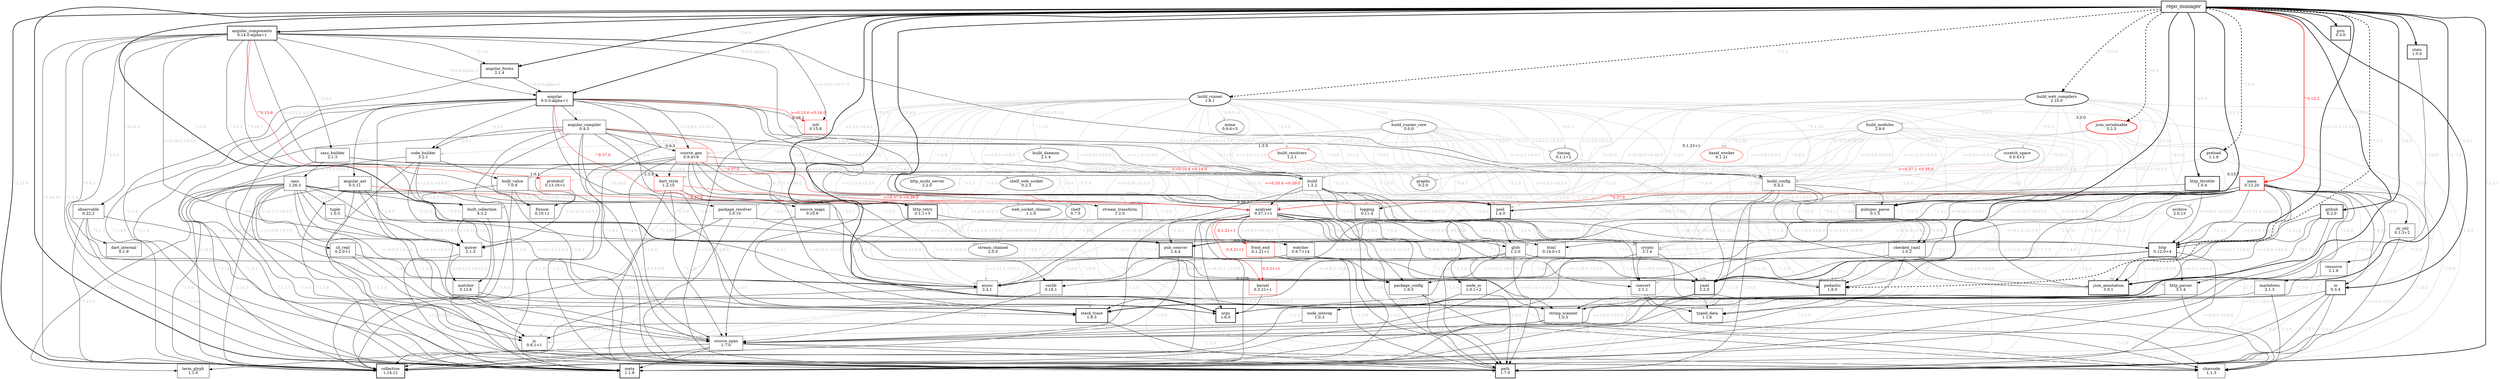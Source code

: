 digraph pubviz {
  graph [nodesep="0.2"];
  edge [fontcolor=gray];

  analyzer [label="analyzer
0.37.1+1", shape=box, margin="0.25,0.15", color=red, xlabel="0.39.7"];
  analyzer -> args [label=">=0.12.1 <2.0.0"];
  analyzer -> charcode [label="^1.1.0"];
  analyzer -> collection [label="^1.10.1"];
  analyzer -> convert [label="^2.0.0"];
  analyzer -> crypto [label=">=1.1.1 <3.0.0"];
  analyzer -> front_end [label="0.1.21+1", fontcolor=red, color=red];
  analyzer -> glob [label="^1.0.3"];
  analyzer -> html [label=">=0.13.4+1 <0.15.0"];
  analyzer -> kernel [label="0.3.21+1", fontcolor=red, color=red];
  analyzer -> meta [label="^1.0.2"];
  analyzer -> package_config [label=">=0.1.5 <2.0.0"];
  analyzer -> path [label=">=0.9.0 <2.0.0"];
  analyzer -> pub_semver [label="^1.4.2"];
  analyzer -> source_span [label="^1.2.0"];
  analyzer -> watcher [label=">=0.9.6 <0.10.0"];
  analyzer -> yaml [label="^2.1.2"];

  angular [label="angular
6.0.0-alpha+1", shape=box, margin="0.25,0.15", style=bold];
  angular -> analyzer [label="^0.37.0", fontcolor=red, color=red];
  angular -> angular_ast [label="0.5.11"];
  angular -> angular_compiler [label="0.4.5"];
  angular -> build [label=">=1.1.0 <2.0.0"];
  angular -> build_config [label=">=0.2.6 <2.0.0"];
  angular -> code_builder [label="^3.0.1"];
  angular -> collection [label="^1.14.5"];
  angular -> csslib [label="^0.16.0"];
  angular -> intl [label=">=0.13.0 <0.16.0", fontcolor=red, color=red];
  angular -> js [label="^0.6.0"];
  angular -> logging [label=">=0.9.0 <0.12.0"];
  angular -> meta [label="^1.1.4"];
  angular -> path [label="^1.6.1"];
  angular -> source_gen [label=">=0.9.1 <0.10.0"];
  angular -> source_span [label="^1.4.0"];
  angular -> stack_trace [label="^1.9.1"];

  angular_ast [label="angular_ast
0.5.11", shape=box, margin="0.25,0.15"];
  angular_ast -> analyzer [label="^0.37.0", fontcolor=red, color=red];
  angular_ast -> charcode [label="^1.1.0"];
  angular_ast -> collection [label="^1.14.5"];
  angular_ast -> meta [label="^1.1.4"];
  angular_ast -> source_span [label="^1.4.0"];
  angular_ast -> string_scanner [label="^1.0.1"];

  angular_compiler [label="angular_compiler
0.4.5", shape=box, margin="0.25,0.15"];
  angular_compiler -> analyzer [label="^0.37.0", fontcolor=red, color=red];
  angular_compiler -> args [label="^1.3.0"];
  angular_compiler -> build [label=">=1.1.0 <2.0.0"];
  angular_compiler -> code_builder [label="^3.0.1"];
  angular_compiler -> collection [label="^1.14.5"];
  angular_compiler -> dart_style [label="^1.0.9"];
  angular_compiler -> logging [label=">=0.9.0 <0.12.0"];
  angular_compiler -> meta [label="^1.1.4"];
  angular_compiler -> path [label="^1.6.1"];
  angular_compiler -> source_gen [label=">=0.9.1 <0.10.0"];
  angular_compiler -> source_span [label="^1.4.0"];
  angular_compiler -> stack_trace [label="^1.9.1"];

  angular_components [label="angular_components
0.14.0-alpha+1", shape=box, margin="0.25,0.15", style=bold];
  angular_components -> angular [label="^6.0.0-alpha+1"];
  angular_components -> angular_forms [label="^2.1.0"];
  angular_components -> async [label="^2.1.0"];
  angular_components -> build [label=">=0.11.1 <2.0.0"];
  angular_components -> build_config [label=">=0.2.6 <0.5.0"];
  angular_components -> built_collection [label="^4.0.0"];
  angular_components -> collection [label="^1.14.10"];
  angular_components -> fixnum [label="^0.10.7"];
  angular_components -> intl [label=">=0.14.0 <0.17.0"];
  angular_components -> js [label="^0.6.1"];
  angular_components -> logging [label="^0.11.2"];
  angular_components -> meta [label="^1.0.4"];
  angular_components -> observable [label="^0.22.2"];
  angular_components -> protobuf [label="^0.13.6", fontcolor=red, color=red];
  angular_components -> quiver [label=">=0.24.0 <3.0.0"];
  angular_components -> sass_builder [label="^2.0.2"];

  angular_forms [label="angular_forms
2.1.4", shape=box, margin="0.25,0.15", style=bold];
  angular_forms -> angular [label="^6.0.0-alpha+1"];
  angular_forms -> meta [label="^1.1.4"];

  archive [label="archive
2.0.13"];
  archive -> args [label=">=1.4.0 <2.0.0", color=gray];
  archive -> crypto [label=">=2.0.0 <3.0.0", color=gray];
  archive -> path [label=">=1.5.1 <2.0.0", color=gray];

  args [label="args
1.6.0", shape=box, margin="0.25,0.15", style=bold];

  async [label="async
2.4.1", shape=box, margin="0.25,0.15"];
  async -> collection [label="^1.5.0"];

  bazel_worker [label="bazel_worker
0.1.21", color=red, xlabel="0.1.23+1"];
  bazel_worker -> async [label=">1.9.0 <3.0.0", color=gray];
  bazel_worker -> protobuf [label=">=0.10.4 <0.14.0", color=pink, fontcolor=red];

  build [label="build
1.2.2", shape=box, margin="0.25,0.15"];
  build -> analyzer [label=">=0.35.0 <0.40.0"];
  build -> async [label=">=1.13.3 <3.0.0"];
  build -> convert [label="^2.0.0"];
  build -> crypto [label=">=0.9.2 <3.0.0"];
  build -> glob [label="^1.1.0"];
  build -> logging [label="^0.11.2"];
  build -> meta [label="^1.1.0"];
  build -> path [label="^1.1.0"];

  build_config [label="build_config
0.4.2", shape=box, margin="0.25,0.15"];
  build_config -> checked_yaml [label="^1.0.0"];
  build_config -> json_annotation [label=">=1.0.0 <4.0.0"];
  build_config -> meta [label="^1.1.0"];
  build_config -> path [label="^1.4.0"];
  build_config -> pubspec_parse [label="^0.1.5"];
  build_config -> yaml [label="^2.1.11"];

  build_daemon [label="build_daemon
2.1.4"];
  build_daemon -> built_collection [label="^4.1.0", color=gray];
  build_daemon -> built_value [label="^7.0.0", color=gray];
  build_daemon -> http_multi_server [label="^2.0.0", color=gray];
  build_daemon -> logging [label="^0.11.0", color=gray];
  build_daemon -> path [label="^1.6.2", color=gray];
  build_daemon -> pedantic [label="^1.0.0", color=gray];
  build_daemon -> pool [label="^1.3.6", color=gray];
  build_daemon -> shelf [label="^0.7.4", color=gray];
  build_daemon -> shelf_web_socket [label="^0.2.2+4", color=gray];
  build_daemon -> stream_transform [label=">=0.0.20 <2.0.0", color=gray];
  build_daemon -> watcher [label="^0.9.7", color=gray];
  build_daemon -> web_socket_channel [label="^1.0.9", color=gray];

  build_modules [label="build_modules
2.9.0"];
  build_modules -> analyzer [label=">0.35.0 <0.40.0", color=gray];
  build_modules -> async [label="^2.0.0", color=gray];
  build_modules -> bazel_worker [label="^0.1.20", color=gray];
  build_modules -> build [label=">=1.2.0 <2.0.0", color=gray];
  build_modules -> build_config [label=">=0.3.0 <0.5.0", color=gray];
  build_modules -> collection [label="^1.0.0", color=gray];
  build_modules -> crypto [label="^2.0.0", color=gray];
  build_modules -> glob [label="^1.0.0", color=gray];
  build_modules -> graphs [label="^0.2.0", color=gray];
  build_modules -> json_annotation [label=">=1.2.0 <4.0.0", color=gray];
  build_modules -> logging [label="^0.11.2", color=gray];
  build_modules -> meta [label="^1.1.0", color=gray];
  build_modules -> path [label="^1.4.2", color=gray];
  build_modules -> pedantic [label="^1.0.0", color=gray];
  build_modules -> scratch_space [label="^0.0.4", color=gray];

  build_resolvers [label="build_resolvers
1.2.1", color=red, xlabel="1.3.5"];
  build_resolvers -> analyzer [label=">=0.35.0 <0.39.0", color=pink, fontcolor=red];
  build_resolvers -> build [label=">=1.1.0 <1.3.0", color=gray];
  build_resolvers -> crypto [label="^2.0.0", color=gray];
  build_resolvers -> graphs [label="^0.2.0", color=gray];
  build_resolvers -> logging [label="^0.11.2", color=gray];
  build_resolvers -> package_resolver [label="^1.0.0", color=gray];
  build_resolvers -> path [label="^1.1.0", color=gray];
  build_resolvers -> yaml [label="^2.0.0", color=gray];

  build_runner [label="build_runner
1.8.1", style=bold];
  build_runner -> args [label=">=1.4.0 <2.0.0", color=gray];
  build_runner -> async [label=">=1.13.3 <3.0.0", color=gray];
  build_runner -> build [label=">=1.0.0 <1.3.0", color=gray];
  build_runner -> build_config [label=">=0.4.1 <0.4.3", color=gray];
  build_runner -> build_daemon [label="^2.1.0", color=gray];
  build_runner -> build_resolvers [label="^1.0.0", color=gray];
  build_runner -> build_runner_core [label="^5.0.0", color=gray];
  build_runner -> code_builder [label=">2.3.0 <4.0.0", color=gray];
  build_runner -> collection [label="^1.14.0", color=gray];
  build_runner -> crypto [label=">=0.9.2 <3.0.0", color=gray];
  build_runner -> dart_style [label="^1.0.0", color=gray];
  build_runner -> glob [label="^1.1.0", color=gray];
  build_runner -> graphs [label="^0.2.0", color=gray];
  build_runner -> http_multi_server [label="^2.1.0", color=gray];
  build_runner -> io [label="^0.3.0", color=gray];
  build_runner -> js [label="^0.6.1+1", color=gray];
  build_runner -> logging [label="^0.11.2", color=gray];
  build_runner -> meta [label="^1.1.0", color=gray];
  build_runner -> mime [label="^0.9.3+3", color=gray];
  build_runner -> path [label="^1.1.0", color=gray];
  build_runner -> pedantic [label="^1.0.0", color=gray];
  build_runner -> pool [label="^1.0.0", color=gray];
  build_runner -> pub_semver [label="^1.4.0", color=gray];
  build_runner -> pubspec_parse [label="^0.1.0", color=gray];
  build_runner -> shelf [label=">=0.6.5 <0.8.0", color=gray];
  build_runner -> shelf_web_socket [label="^0.2.2+4", color=gray];
  build_runner -> stack_trace [label="^1.9.0", color=gray];
  build_runner -> stream_transform [label=">=0.0.20 <2.0.0", color=gray];
  build_runner -> timing [label="^0.1.1", color=gray];
  build_runner -> watcher [label="^0.9.7", color=gray];
  build_runner -> web_socket_channel [label="^1.0.9", color=gray];
  build_runner -> yaml [label="^2.1.0", color=gray];

  build_runner_core [label="build_runner_core
5.0.0"];
  build_runner_core -> async [label=">=1.13.3 <3.0.0", color=gray];
  build_runner_core -> build [label=">=1.2.0 <1.3.0", color=gray];
  build_runner_core -> build_config [label=">=0.4.2 <0.4.3", color=gray];
  build_runner_core -> build_resolvers [label="^1.0.0", color=gray];
  build_runner_core -> collection [label="^1.14.0", color=gray];
  build_runner_core -> convert [label="^2.0.1", color=gray];
  build_runner_core -> crypto [label=">=0.9.2 <3.0.0", color=gray];
  build_runner_core -> glob [label="^1.1.0", color=gray];
  build_runner_core -> graphs [label="^0.2.0", color=gray];
  build_runner_core -> json_annotation [label=">=1.0.0 <4.0.0", color=gray];
  build_runner_core -> logging [label="^0.11.2", color=gray];
  build_runner_core -> meta [label="^1.1.0", color=gray];
  build_runner_core -> package_config [label="^1.9.0", color=gray];
  build_runner_core -> path [label="^1.1.0", color=gray];
  build_runner_core -> pedantic [label="^1.0.0", color=gray];
  build_runner_core -> pool [label="^1.0.0", color=gray];
  build_runner_core -> timing [label="^0.1.1", color=gray];
  build_runner_core -> watcher [label="^0.9.7", color=gray];
  build_runner_core -> yaml [label="^2.1.0", color=gray];

  build_web_compilers [label="build_web_compilers
2.10.0", style=bold];
  build_web_compilers -> analyzer [label=">=0.30.0 <0.40.0", color=gray];
  build_web_compilers -> archive [label="^2.0.0", color=gray];
  build_web_compilers -> bazel_worker [label="^0.1.18", color=gray];
  build_web_compilers -> build [label=">=1.2.0 <2.0.0", color=gray];
  build_web_compilers -> build_config [label=">=0.3.0 <0.5.0", color=gray];
  build_web_compilers -> build_modules [label="^2.9.0", color=gray];
  build_web_compilers -> collection [label="^1.0.0", color=gray];
  build_web_compilers -> glob [label="^1.1.0", color=gray];
  build_web_compilers -> js [label="^0.6.1", color=gray];
  build_web_compilers -> logging [label="^0.11.2", color=gray];
  build_web_compilers -> meta [label="^1.1.0", color=gray];
  build_web_compilers -> path [label="^1.4.2", color=gray];
  build_web_compilers -> pool [label="^1.3.0", color=gray];
  build_web_compilers -> scratch_space [label="^0.0.2", color=gray];
  build_web_compilers -> source_maps [label="^0.10.4", color=gray];
  build_web_compilers -> source_span [label="^1.4.0", color=gray];
  build_web_compilers -> stack_trace [label="^1.9.2", color=gray];

  built_collection [label="built_collection
4.3.2", shape=box, margin="0.25,0.15"];
  built_collection -> collection [label="^1.7.0"];
  built_collection -> quiver [label=">=0.21.0 <3.0.0"];

  built_value [label="built_value
7.0.9", shape=box, margin="0.25,0.15"];
  built_value -> built_collection [label=">=2.0.0 <5.0.0"];
  built_value -> collection [label="^1.0.0"];
  built_value -> fixnum [label="^0.10.0"];
  built_value -> quiver [label=">=0.21.0 <3.0.0"];

  charcode [label="charcode
1.1.3", shape=box, margin="0.25,0.15"];

  checked_yaml [label="checked_yaml
1.0.2", shape=box, margin="0.25,0.15"];
  checked_yaml -> json_annotation [label=">=2.2.0 <4.0.0"];
  checked_yaml -> source_span [label="^1.0.0"];
  checked_yaml -> yaml [label="^2.1.13"];

  cli_repl [label="cli_repl
0.2.0+1", shape=box, margin="0.25,0.15"];
  cli_repl -> async [label=">=1.13.3 <3.0.0"];
  cli_repl -> js [label="^0.6.1"];

  cli_util [label="cli_util
0.1.3+2", shape=box, margin="0.25,0.15"];
  cli_util -> path [label=">=1.0.0 <2.0.0"];

  code_builder [label="code_builder
3.2.1", shape=box, margin="0.25,0.15"];
  code_builder -> built_collection [label=">=3.0.0 <5.0.0"];
  code_builder -> built_value [label="^7.0.0"];
  code_builder -> collection [label="^1.14.0"];
  code_builder -> matcher [label="^0.12.0"];
  code_builder -> meta [label="^1.0.5"];

  collection [label="collection
1.14.12", shape=box, margin="0.25,0.15", style=bold];

  convert [label="convert
2.1.1", shape=box, margin="0.25,0.15"];
  convert -> charcode [label="^1.1.0"];
  convert -> typed_data [label="^1.1.0"];

  crypto [label="crypto
2.1.4", shape=box, margin="0.25,0.15"];
  crypto -> collection [label="^1.0.0"];
  crypto -> convert [label=">=1.0.0 <3.0.0"];
  crypto -> typed_data [label="^1.0.0"];

  csslib [label="csslib
0.16.1", shape=box, margin="0.25,0.15"];
  csslib -> source_span [label="^1.4.0"];

  dart_internal [label="dart_internal
0.1.9", shape=box, margin="0.25,0.15"];

  dart_style [label="dart_style
1.2.10", shape=box, margin="0.25,0.15", color=red, xlabel="1.3.4"];
  dart_style -> analyzer [label=">=0.37.0 <0.39.0", fontcolor=red, color=red];
  dart_style -> args [label=">=0.12.1 <2.0.0"];
  dart_style -> path [label="^1.0.0"];
  dart_style -> source_span [label="^1.4.0"];

  fixnum [label="fixnum
0.10.11", shape=box, margin="0.25,0.15"];

  front_end [label="front_end
0.1.21+1", shape=box, margin="0.25,0.15", color=red, xlabel="0.1.29"];
  front_end -> kernel [label="0.3.21+1", fontcolor=red, color=red];
  front_end -> package_config [label="^1.0.1"];
  front_end -> path [label="^1.3.9"];
  front_end -> yaml [label="^2.1.12"];

  github [label="github
6.2.0", shape=box, margin="0.25,0.15", style=bold];
  github -> http [label="^0.12.0"];
  github -> http_parser [label="^3.1.1"];
  github -> json_annotation [label=">=2.0.0 <4.0.0"];
  github -> meta [label="^1.1.0"];

  glob [label="glob
1.2.0", shape=box, margin="0.25,0.15"];
  glob -> async [label=">=1.2.0 <3.0.0"];
  glob -> collection [label="^1.1.0"];
  glob -> node_io [label="^1.0.0"];
  glob -> path [label="^1.3.0"];
  glob -> pedantic [label="^1.2.0"];
  glob -> string_scanner [label=">=0.1.0 <2.0.0"];

  graphs [label="graphs
0.2.0"];

  gviz [label="gviz
0.3.0", shape=box, margin="0.25,0.15", style=bold];

  html [label="html
0.14.0+3", shape=box, margin="0.25,0.15"];
  html -> csslib [label=">=0.13.2 <0.17.0"];
  html -> source_span [label=">=1.0.0 <2.0.0"];

  http [label="http
0.12.0+4", shape=box, margin="0.25,0.15", style=bold];
  http -> async [label=">=1.10.0 <3.0.0"];
  http -> http_parser [label=">=0.0.1 <4.0.0"];
  http -> path [label=">=0.9.0 <2.0.0"];
  http -> pedantic [label="^1.0.0"];

  http_multi_server [label="http_multi_server
2.2.0"];
  http_multi_server -> async [label=">=1.2.0 <3.0.0", color=gray];

  http_parser [label="http_parser
3.1.4", shape=box, margin="0.25,0.15"];
  http_parser -> charcode [label="^1.1.0"];
  http_parser -> collection [label=">=0.9.1 <2.0.0"];
  http_parser -> source_span [label="^1.0.0"];
  http_parser -> string_scanner [label=">=0.0.0 <2.0.0"];
  http_parser -> typed_data [label="^1.1.0"];

  http_retry [label="http_retry
0.1.1+3", shape=box, margin="0.25,0.15", style=bold];
  http_retry -> async [label="^2.0.7"];
  http_retry -> http [label=">=0.11.0 <0.13.0"];

  http_throttle [label="http_throttle
1.0.4", shape=box, margin="0.25,0.15", style=bold];
  http_throttle -> http [label=">=0.9.0 <0.13.0"];
  http_throttle -> pool [label=">=1.0.0 <2.0.0"];

  intl [label="intl
0.15.8", shape=box, margin="0.25,0.15", color=red, xlabel="0.16.1"];
  intl -> path [label=">=0.9.0 <2.0.0"];

  io [label="io
0.3.4", shape=box, margin="0.25,0.15", style=bold];
  io -> charcode [label="^1.0.0"];
  io -> meta [label="^1.0.2"];
  io -> path [label="^1.5.1"];
  io -> string_scanner [label=">=0.1.5 <2.0.0"];

  js [label="js
0.6.1+1", shape=box, margin="0.25,0.15"];

  json_annotation [label="json_annotation
3.0.1", shape=box, margin="0.25,0.15", style=bold];

  json_serializable [label="json_serializable
3.2.3", style=bold, color=red, xlabel="3.3.0"];
  json_serializable -> analyzer [label=">=0.37.1 <0.39.0", color=pink, fontcolor=red];
  json_serializable -> build [label=">=0.12.6 <2.0.0", color=gray];
  json_serializable -> build_config [label=">=0.2.6 <0.5.0", color=gray];
  json_serializable -> json_annotation [label=">=3.0.0 <3.1.0", color=gray];
  json_serializable -> meta [label="^1.1.0", color=gray];
  json_serializable -> path [label="^1.3.2", color=gray];
  json_serializable -> source_gen [label="^0.9.0", color=gray];

  kernel [label="kernel
0.3.21+1", shape=box, margin="0.25,0.15", color=red, xlabel="0.3.29"];
  kernel -> args [label=">=0.13.4 <2.0.0"];

  logging [label="logging
0.11.4", shape=box, margin="0.25,0.15"];

  markdown [label="markdown
2.1.3", shape=box, margin="0.25,0.15"];
  markdown -> args [label="^1.0.0"];
  markdown -> charcode [label="^1.1.0"];

  matcher [label="matcher
0.12.6", shape=box, margin="0.25,0.15"];
  matcher -> stack_trace [label="^1.2.0"];

  meta [label="meta
1.1.8", shape=box, margin="0.25,0.15", style=bold];

  mime [label="mime
0.9.6+3"];

  node_interop [label="node_interop
1.0.3", shape=box, margin="0.25,0.15"];
  node_interop -> js [label="^0.6.1"];

  node_io [label="node_io
1.0.1+2", shape=box, margin="0.25,0.15"];
  node_io -> node_interop [label="^1.0.1"];
  node_io -> path [label="^1.6.2"];

  observable [label="observable
0.22.2", shape=box, margin="0.25,0.15"];
  observable -> collection [label="^1.11.0"];
  observable -> dart_internal [label="^0.1.1"];
  observable -> meta [label="^1.0.4"];
  observable -> quiver [label=">=0.24.0 <3.0.0"];

  package_config [label="package_config
1.9.3", shape=box, margin="0.25,0.15"];
  package_config -> charcode [label="^1.1.0"];
  package_config -> path [label="^1.6.4"];

  package_resolver [label="package_resolver
1.0.10", shape=box, margin="0.25,0.15"];
  package_resolver -> collection [label="^1.9.0"];
  package_resolver -> http [label=">0.11.0 <0.13.0"];
  package_resolver -> package_config [label=">=0.1.0 <2.0.0"];
  package_resolver -> path [label="^1.0.0"];

  pana [label="pana
0.12.20", shape=box, margin="0.25,0.15", style=bold, color=red, xlabel="0.13.7"];
  pana -> analyzer [label="^0.37.0", fontcolor=red, color=red];
  pana -> args [label=">=0.13.7 <2.0.0"];
  pana -> async [label=">=1.13.3 <3.0.0"];
  pana -> cli_util [label="^0.1.3"];
  pana -> html [label=">=0.13.3 <0.15.0"];
  pana -> http [label=">=0.11.3 <0.13.0"];
  pana -> io [label="^0.3.3"];
  pana -> json_annotation [label=">=2.0.0 <4.0.0"];
  pana -> logging [label="^0.11.3+1"];
  pana -> markdown [label="^2.0.2"];
  pana -> meta [label="^1.1.7"];
  pana -> package_config [label=">=0.1.5 <2.0.0"];
  pana -> path [label="^1.6.2"];
  pana -> pedantic [label="^1.4.0"];
  pana -> pool [label="^1.3.6"];
  pana -> pub_semver [label="^1.4.2"];
  pana -> pubspec_parse [label="^0.1.4"];
  pana -> quiver [label=">=0.24.0 <3.0.0"];
  pana -> resource [label="^2.1.5"];
  pana -> yaml [label="^2.1.15"];

  path [label="path
1.7.0", shape=box, margin="0.25,0.15", style=bold];

  pedantic [label="pedantic
1.9.0", shape=box, margin="0.25,0.15", style=bold];

  pool [label="pool
1.4.0", shape=box, margin="0.25,0.15", style=bold];
  pool -> async [label=">=1.4.0 <3.0.0"];
  pool -> stack_trace [label=">=0.9.2 <2.0.0"];

  preload [label="preload
1.1.6", style=bold];
  preload -> build [label=">=0.12.1 <2.0.0", color=gray];
  preload -> build_config [label=">=0.3.0 <5.0.0", color=gray];
  preload -> glob [label="^1.0.0", color=gray];
  preload -> path [label="^1.0.0", color=gray];

  protobuf [label="protobuf
0.13.16+1", shape=box, margin="0.25,0.15", color=red, xlabel="1.0.1"];
  protobuf -> fixnum [label="^0.10.9"];

  pub_semver [label="pub_semver
1.4.4", shape=box, margin="0.25,0.15", style=bold];
  pub_semver -> collection [label="^1.0.0"];

  pubspec_parse [label="pubspec_parse
0.1.5", shape=box, margin="0.25,0.15", style=bold];
  pubspec_parse -> checked_yaml [label="^1.0.0"];
  pubspec_parse -> json_annotation [label=">=1.0.0 <4.0.0"];
  pubspec_parse -> pub_semver [label="^1.3.2"];
  pubspec_parse -> yaml [label="^2.1.12"];

  quiver [label="quiver
2.1.3", shape=box, margin="0.25,0.15"];
  quiver -> matcher [label=">=0.12.5 <0.13.0"];
  quiver -> meta [label=">=1.0.0 <2.0.0"];

  repo_manager [label=repo_manager, fontsize="18", style=bold, shape=box, margin="0.25,0.15"];
  repo_manager -> angular [label="^6.0.0-alpha+1", penwidth="2"];
  repo_manager -> angular_components [penwidth="2"];
  repo_manager -> angular_forms [label="^2.0.0", penwidth="2"];
  repo_manager -> args [label="^1.4.3", penwidth="2"];
  repo_manager -> collection [label="^1.11.0", penwidth="2"];
  repo_manager -> github [label="^6.0.2", penwidth="2"];
  repo_manager -> gviz [label="^0.3.0", penwidth="2"];
  repo_manager -> http [label=">=0.12.0 <0.14.0", penwidth="2"];
  repo_manager -> http_retry [label="^0.1.0", penwidth="2"];
  repo_manager -> http_throttle [label="^1.0.4", penwidth="2"];
  repo_manager -> io [label="^0.3.1", penwidth="2"];
  repo_manager -> json_annotation [label="^3.0.0", penwidth="2"];
  repo_manager -> meta [penwidth="2"];
  repo_manager -> pana [label="^0.12.2", penwidth="2", fontcolor=red, color=red];
  repo_manager -> path [label="^1.4.1", penwidth="2"];
  repo_manager -> pool [label="^1.4.0", penwidth="2"];
  repo_manager -> pub_semver [label="^1.3.0", penwidth="2"];
  repo_manager -> pubspec_parse [label="^0.1.3", penwidth="2"];
  repo_manager -> stack_trace [label="^1.7.3", penwidth="2"];
  repo_manager -> stats [label="^1.0.0", penwidth="2"];
  repo_manager -> yaml [label="^2.1.12", penwidth="2"];
  repo_manager -> build_runner [label="^1.0.0", penwidth="2", style=dashed];
  repo_manager -> build_web_compilers [label="^2.0.0", penwidth="2", style=dashed];
  repo_manager -> json_serializable [label="^3.0.0", penwidth="2", style=dashed];
  repo_manager -> pedantic [label="^1.2.0", penwidth="2", style=dashed];
  repo_manager -> preload [label="^1.0.0", penwidth="2", style=dashed];

  resource [label="resource
2.1.6", shape=box, margin="0.25,0.15"];
  resource -> typed_data [label="^1.0.0"];

  sass [label="sass
1.26.3", shape=box, margin="0.25,0.15"];
  sass -> args [label=">=1.4.0 <2.0.0"];
  sass -> async [label=">=1.10.0 <3.0.0"];
  sass -> charcode [label="^1.1.0"];
  sass -> cli_repl [label=">=0.1.3 <0.3.0"];
  sass -> collection [label="^1.8.0"];
  sass -> meta [label="^1.1.7"];
  sass -> package_resolver [label="^1.0.0"];
  sass -> path [label="^1.6.0"];
  sass -> source_maps [label="^0.10.5"];
  sass -> source_span [label="^1.6.0"];
  sass -> stack_trace [label=">=0.9.0 <2.0.0"];
  sass -> stream_transform [label=">=0.0.20 <2.0.0"];
  sass -> string_scanner [label=">=0.1.5 <2.0.0"];
  sass -> term_glyph [label="^1.0.0"];
  sass -> tuple [label="^1.0.0"];
  sass -> watcher [label="^0.9.6"];

  sass_builder [label="sass_builder
2.1.3", shape=box, margin="0.25,0.15"];
  sass_builder -> build [label=">=0.12.5 <2.0.0"];
  sass_builder -> build_config [label=">=0.3.0 <0.5.0"];
  sass_builder -> path [label="^1.4.1"];
  sass_builder -> sass [label=">=1.11.0 <2.0.0"];

  scratch_space [label="scratch_space
0.0.4+2"];
  scratch_space -> build [label=">=0.10.0 <2.0.0", color=gray];
  scratch_space -> crypto [label=">=2.0.3 <3.0.0", color=gray];
  scratch_space -> path [label="^1.1.0", color=gray];
  scratch_space -> pedantic [label="^1.0.0", color=gray];
  scratch_space -> pool [label="^1.0.0", color=gray];

  shelf [label="shelf
0.7.5"];
  shelf -> async [label="^2.0.7", color=gray];
  shelf -> collection [label="^1.5.0", color=gray];
  shelf -> http_parser [label="^3.1.0", color=gray];
  shelf -> path [label="^1.0.0", color=gray];
  shelf -> stack_trace [label="^1.0.0", color=gray];
  shelf -> stream_channel [label=">=1.0.0 <3.0.0", color=gray];

  shelf_web_socket [label="shelf_web_socket
0.2.3"];
  shelf_web_socket -> shelf [label="^0.7.0", color=gray];
  shelf_web_socket -> stream_channel [label=">1.4.0 <3.0.0", color=gray];
  shelf_web_socket -> web_socket_channel [label="^1.0.0", color=gray];

  source_gen [label="source_gen
0.9.4+6", shape=box, margin="0.25,0.15", color=red, xlabel="0.9.5"];
  source_gen -> analyzer [label=">=0.37.1 <0.40.0"];
  source_gen -> async [label="^2.0.7"];
  source_gen -> build [label="^1.0.0"];
  source_gen -> dart_style [label="^1.0.0"];
  source_gen -> glob [label="^1.1.0"];
  source_gen -> meta [label="^1.1.0"];
  source_gen -> path [label="^1.3.2"];
  source_gen -> pedantic [label="^1.0.0"];
  source_gen -> source_span [label="^1.4.0"];

  source_maps [label="source_maps
0.10.9", shape=box, margin="0.25,0.15"];
  source_maps -> source_span [label="^1.3.0"];

  source_span [label="source_span
1.7.0", shape=box, margin="0.25,0.15"];
  source_span -> charcode [label="^1.0.0"];
  source_span -> collection [label="^1.8.0"];
  source_span -> meta [label=">=0.9.0 <2.0.0"];
  source_span -> path [label=">=1.2.0 <2.0.0"];
  source_span -> term_glyph [label="^1.0.0"];

  stack_trace [label="stack_trace
1.9.3", shape=box, margin="0.25,0.15", style=bold];
  stack_trace -> path [label="^1.2.0"];

  stats [label="stats
1.0.0", shape=box, margin="0.25,0.15", style=bold];
  stats -> json_annotation [label="^3.0.0"];

  stream_channel [label="stream_channel
2.0.0"];
  stream_channel -> async [label=">=1.11.0 <3.0.0", color=gray];

  stream_transform [label="stream_transform
1.2.0", shape=box, margin="0.25,0.15"];

  string_scanner [label="string_scanner
1.0.5", shape=box, margin="0.25,0.15"];
  string_scanner -> charcode [label="^1.1.0"];
  string_scanner -> meta [label="^1.1.0"];
  string_scanner -> source_span [label="^1.4.0"];

  term_glyph [label="term_glyph
1.1.0", shape=box, margin="0.25,0.15"];

  timing [label="timing
0.1.1+2"];
  timing -> json_annotation [label=">=1.0.0 <4.0.0", color=gray];

  tuple [label="tuple
1.0.3", shape=box, margin="0.25,0.15"];
  tuple -> quiver [label=">=0.22.0 <3.0.0"];

  typed_data [label="typed_data
1.1.6", shape=box, margin="0.25,0.15"];

  watcher [label="watcher
0.9.7+14", shape=box, margin="0.25,0.15"];
  watcher -> async [label="^2.0.0"];
  watcher -> path [label="^1.0.0"];
  watcher -> pedantic [label="^1.1.0"];

  web_socket_channel [label="web_socket_channel
1.1.0"];
  web_socket_channel -> async [label=">=1.3.0 <3.0.0", color=gray];
  web_socket_channel -> crypto [label=">=0.9.2 <3.0.0", color=gray];
  web_socket_channel -> stream_channel [label=">=1.2.0 <3.0.0", color=gray];

  yaml [label="yaml
2.2.0", shape=box, margin="0.25,0.15", style=bold];
  yaml -> charcode [label="^1.1.0"];
  yaml -> collection [label=">=1.1.0 <2.0.0"];
  yaml -> source_span [label=">=1.0.0 <2.0.0"];
  yaml -> string_scanner [label=">=0.1.4 <2.0.0"];
}
